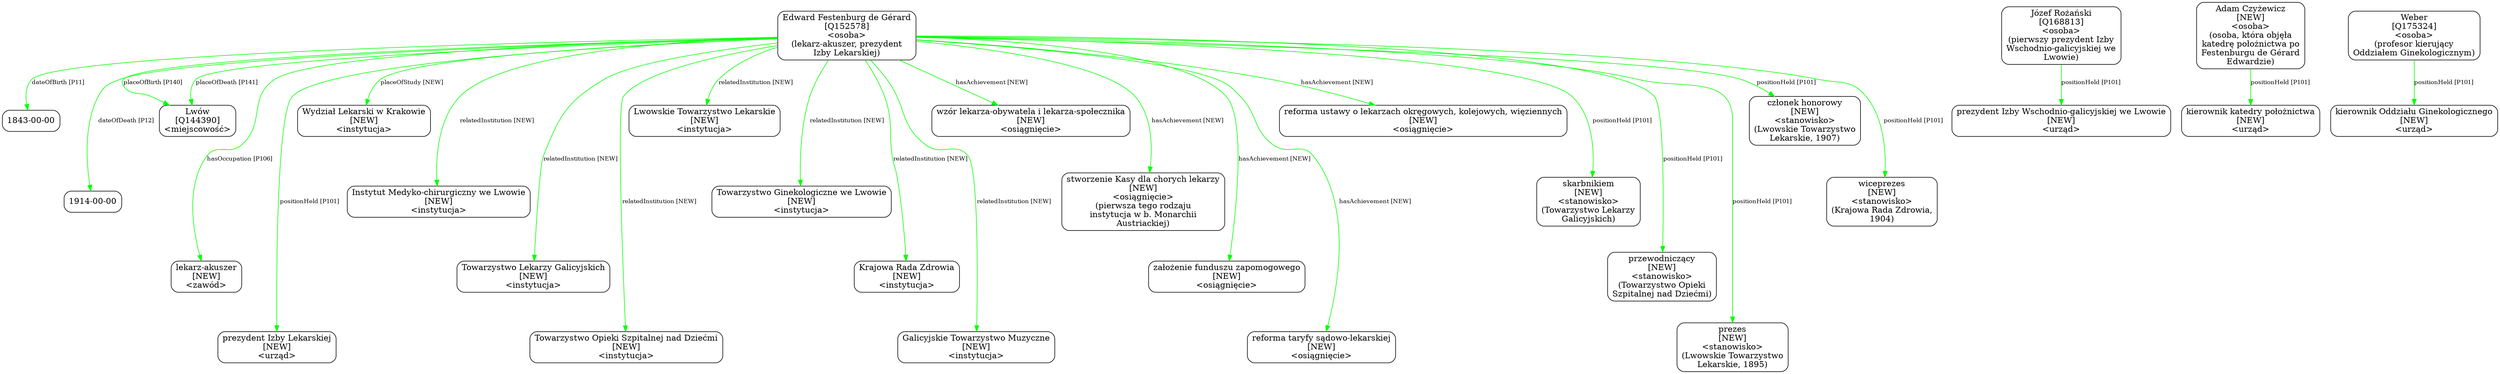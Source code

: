 digraph {
	node [shape=box,
		style=rounded
	];
	edge [fontsize=10];
	"Edward Festenburg de Gérard
[Q152578]
<osoba>
(lekarz-akuszer, prezydent
Izby Lekarskiej)"	[color=black,
		label="Edward Festenburg de Gérard
[Q152578]
<osoba>
(lekarz-akuszer, prezydent
Izby Lekarskiej)"];
	"Edward Festenburg de Gérard
[Q152578]
<osoba>
(lekarz-akuszer, prezydent
Izby Lekarskiej)" -> "1843-00-00"	[color=green,
		label="dateOfBirth [P11]",
		minlen=1];
	"Edward Festenburg de Gérard
[Q152578]
<osoba>
(lekarz-akuszer, prezydent
Izby Lekarskiej)" -> "1914-00-00"	[color=green,
		label="dateOfDeath [P12]",
		minlen=2];
	"Edward Festenburg de Gérard
[Q152578]
<osoba>
(lekarz-akuszer, prezydent
Izby Lekarskiej)" -> "Lwów
[Q144390]
<miejscowość>"	[color=green,
		label="placeOfBirth [P140]"];
	"Edward Festenburg de Gérard
[Q152578]
<osoba>
(lekarz-akuszer, prezydent
Izby Lekarskiej)" -> "Lwów
[Q144390]
<miejscowość>"	[color=green,
		label="placeOfDeath [P141]"];
	"Edward Festenburg de Gérard
[Q152578]
<osoba>
(lekarz-akuszer, prezydent
Izby Lekarskiej)" -> "lekarz-akuszer
[NEW]
<zawód>"	[color=green,
		label="hasOccupation [P106]",
		minlen=3];
	"Edward Festenburg de Gérard
[Q152578]
<osoba>
(lekarz-akuszer, prezydent
Izby Lekarskiej)" -> "prezydent Izby Lekarskiej
[NEW]
<urząd>"	[color=green,
		label="positionHeld [P101]",
		minlen=4];
	"Edward Festenburg de Gérard
[Q152578]
<osoba>
(lekarz-akuszer, prezydent
Izby Lekarskiej)" -> "Wydział Lekarski w Krakowie
[NEW]
<instytucja>"	[color=green,
		label="placeOfStudy [NEW]",
		minlen=1];
	"Edward Festenburg de Gérard
[Q152578]
<osoba>
(lekarz-akuszer, prezydent
Izby Lekarskiej)" -> "Instytut Medyko-chirurgiczny we Lwowie
[NEW]
<instytucja>"	[color=green,
		label="relatedInstitution [NEW]",
		minlen=2];
	"Edward Festenburg de Gérard
[Q152578]
<osoba>
(lekarz-akuszer, prezydent
Izby Lekarskiej)" -> "Towarzystwo Lekarzy Galicyjskich
[NEW]
<instytucja>"	[color=green,
		label="relatedInstitution [NEW]",
		minlen=3];
	"Edward Festenburg de Gérard
[Q152578]
<osoba>
(lekarz-akuszer, prezydent
Izby Lekarskiej)" -> "Towarzystwo Opieki Szpitalnej nad Dziećmi
[NEW]
<instytucja>"	[color=green,
		label="relatedInstitution [NEW]",
		minlen=4];
	"Edward Festenburg de Gérard
[Q152578]
<osoba>
(lekarz-akuszer, prezydent
Izby Lekarskiej)" -> "Lwowskie Towarzystwo Lekarskie
[NEW]
<instytucja>"	[color=green,
		label="relatedInstitution [NEW]",
		minlen=1];
	"Edward Festenburg de Gérard
[Q152578]
<osoba>
(lekarz-akuszer, prezydent
Izby Lekarskiej)" -> "Towarzystwo Ginekologiczne we Lwowie
[NEW]
<instytucja>"	[color=green,
		label="relatedInstitution [NEW]",
		minlen=2];
	"Edward Festenburg de Gérard
[Q152578]
<osoba>
(lekarz-akuszer, prezydent
Izby Lekarskiej)" -> "Krajowa Rada Zdrowia
[NEW]
<instytucja>"	[color=green,
		label="relatedInstitution [NEW]",
		minlen=3];
	"Edward Festenburg de Gérard
[Q152578]
<osoba>
(lekarz-akuszer, prezydent
Izby Lekarskiej)" -> "Galicyjskie Towarzystwo Muzyczne
[NEW]
<instytucja>"	[color=green,
		label="relatedInstitution [NEW]",
		minlen=4];
	"Edward Festenburg de Gérard
[Q152578]
<osoba>
(lekarz-akuszer, prezydent
Izby Lekarskiej)" -> "wzór lekarza-obywatela i lekarza-społecznika
[NEW]
<osiągnięcie>"	[color=green,
		label="hasAchievement [NEW]",
		minlen=1];
	"Edward Festenburg de Gérard
[Q152578]
<osoba>
(lekarz-akuszer, prezydent
Izby Lekarskiej)" -> "stworzenie Kasy dla chorych lekarzy
[NEW]
<osiągnięcie>
(pierwsza tego rodzaju
instytucja w b. Monarchii
Austriackiej)"	[color=green,
		label="hasAchievement [NEW]",
		minlen=2];
	"Edward Festenburg de Gérard
[Q152578]
<osoba>
(lekarz-akuszer, prezydent
Izby Lekarskiej)" -> "założenie funduszu zapomogowego
[NEW]
<osiągnięcie>"	[color=green,
		label="hasAchievement [NEW]",
		minlen=3];
	"Edward Festenburg de Gérard
[Q152578]
<osoba>
(lekarz-akuszer, prezydent
Izby Lekarskiej)" -> "reforma taryfy sądowo-lekarskiej
[NEW]
<osiągnięcie>"	[color=green,
		label="hasAchievement [NEW]",
		minlen=4];
	"Edward Festenburg de Gérard
[Q152578]
<osoba>
(lekarz-akuszer, prezydent
Izby Lekarskiej)" -> "reforma ustawy o lekarzach okręgowych, kolejowych, więziennych
[NEW]
<osiągnięcie>"	[color=green,
		label="hasAchievement [NEW]",
		minlen=1];
	"Edward Festenburg de Gérard
[Q152578]
<osoba>
(lekarz-akuszer, prezydent
Izby Lekarskiej)" -> "skarbnikiem
[NEW]
<stanowisko>
(Towarzystwo Lekarzy
Galicyjskich)"	[color=green,
		label="positionHeld [P101]",
		minlen=2];
	"Edward Festenburg de Gérard
[Q152578]
<osoba>
(lekarz-akuszer, prezydent
Izby Lekarskiej)" -> "przewodniczący
[NEW]
<stanowisko>
(Towarzystwo Opieki
Szpitalnej nad Dziećmi)"	[color=green,
		label="positionHeld [P101]",
		minlen=3];
	"Edward Festenburg de Gérard
[Q152578]
<osoba>
(lekarz-akuszer, prezydent
Izby Lekarskiej)" -> "prezes
[NEW]
<stanowisko>
(Lwowskie Towarzystwo
Lekarskie, 1895)"	[color=green,
		label="positionHeld [P101]",
		minlen=4];
	"Edward Festenburg de Gérard
[Q152578]
<osoba>
(lekarz-akuszer, prezydent
Izby Lekarskiej)" -> "członek honorowy
[NEW]
<stanowisko>
(Lwowskie Towarzystwo
Lekarskie, 1907)"	[color=green,
		label="positionHeld [P101]",
		minlen=1];
	"Edward Festenburg de Gérard
[Q152578]
<osoba>
(lekarz-akuszer, prezydent
Izby Lekarskiej)" -> "wiceprezes
[NEW]
<stanowisko>
(Krajowa Rada Zdrowia,
1904)"	[color=green,
		label="positionHeld [P101]",
		minlen=2];
	"Józef Rożański
[Q168813]
<osoba>
(pierwszy prezydent Izby
Wschodnio-galicyjskiej we
Lwowie)"	[color=black,
		label="Józef Rożański
[Q168813]
<osoba>
(pierwszy prezydent Izby
Wschodnio-galicyjskiej we
Lwowie)"];
	"Józef Rożański
[Q168813]
<osoba>
(pierwszy prezydent Izby
Wschodnio-galicyjskiej we
Lwowie)" -> "prezydent Izby Wschodnio-galicyjskiej we Lwowie
[NEW]
<urząd>"	[color=green,
		label="positionHeld [P101]"];
	"Adam Czyżewicz
[NEW]
<osoba>
(osoba, która objęła
katedrę położnictwa po
Festenburgu de Gérard
Edwardzie)"	[color=black,
		label="Adam Czyżewicz
[NEW]
<osoba>
(osoba, która objęła
katedrę położnictwa po
Festenburgu de Gérard
Edwardzie)"];
	"Adam Czyżewicz
[NEW]
<osoba>
(osoba, która objęła
katedrę położnictwa po
Festenburgu de Gérard
Edwardzie)" -> "kierownik katedry położnictwa
[NEW]
<urząd>"	[color=green,
		label="positionHeld [P101]"];
	"Weber
[Q175324]
<osoba>
(profesor kierujący
Oddziałem Ginekologicznym)"	[color=black,
		label="Weber
[Q175324]
<osoba>
(profesor kierujący
Oddziałem Ginekologicznym)"];
	"Weber
[Q175324]
<osoba>
(profesor kierujący
Oddziałem Ginekologicznym)" -> "kierownik Oddziału Ginekologicznego
[NEW]
<urząd>"	[color=green,
		label="positionHeld [P101]"];
}

